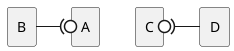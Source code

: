 {
  "sha1": "6ahpmkpgwgxlgrcf3avxqvv3qktjgws",
  "insertion": {
    "when": "2024-05-30T20:48:20.914Z",
    "url": "https://github.com/plantuml/plantuml/issues/365",
    "user": "plantuml@gmail.com"
  }
}
@startuml


rectangle A
rectangle B
rectangle C
rectangle D

A 0)-left- B

C 0)-right- D

@enduml
